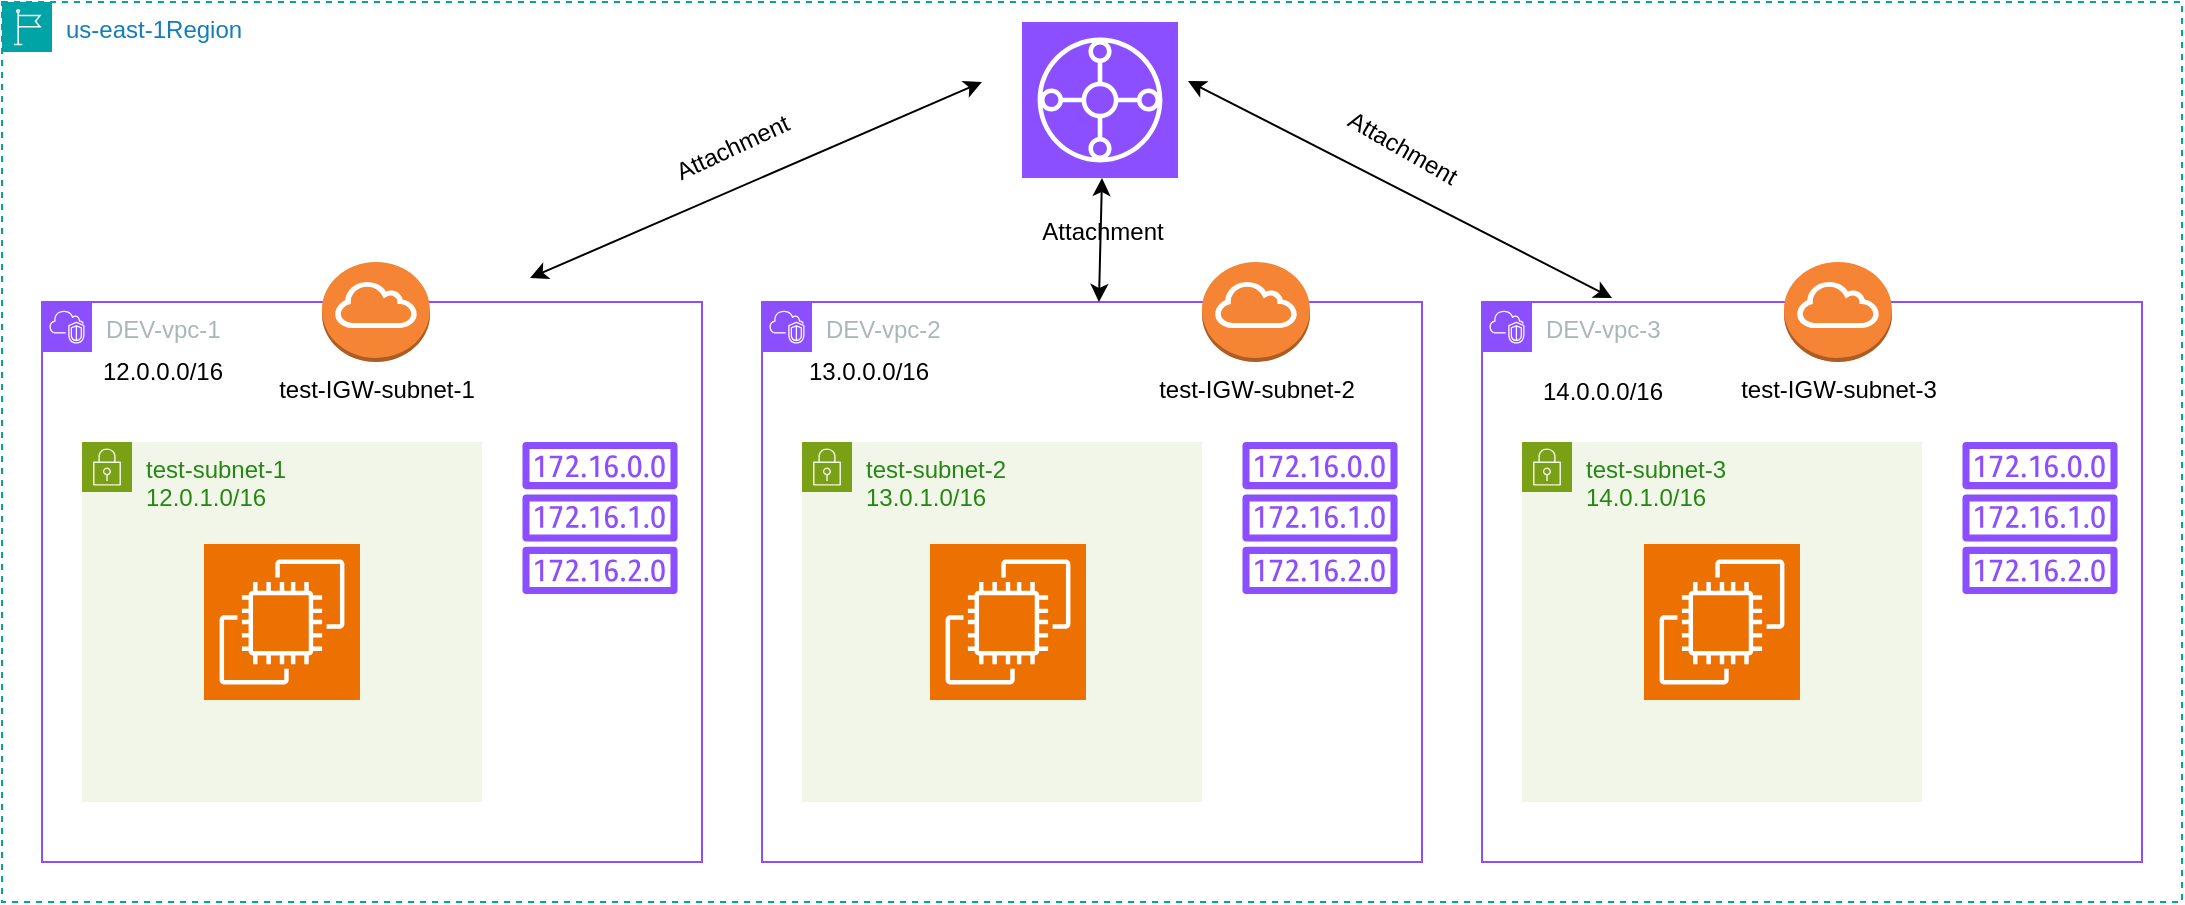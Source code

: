 <mxfile version="22.1.2" type="device">
  <diagram name="Page-1" id="GXH7HksNQJkOH-qJe8ID">
    <mxGraphModel dx="780" dy="496" grid="1" gridSize="10" guides="1" tooltips="1" connect="1" arrows="1" fold="1" page="1" pageScale="1" pageWidth="850" pageHeight="1100" math="0" shadow="0">
      <root>
        <mxCell id="0" />
        <mxCell id="1" parent="0" />
        <mxCell id="y1fXWGU0vIESQ1dCH3lC-1" value="us-east-1Region" style="points=[[0,0],[0.25,0],[0.5,0],[0.75,0],[1,0],[1,0.25],[1,0.5],[1,0.75],[1,1],[0.75,1],[0.5,1],[0.25,1],[0,1],[0,0.75],[0,0.5],[0,0.25]];outlineConnect=0;gradientColor=none;html=1;whiteSpace=wrap;fontSize=12;fontStyle=0;container=1;pointerEvents=0;collapsible=0;recursiveResize=0;shape=mxgraph.aws4.group;grIcon=mxgraph.aws4.group_region;strokeColor=#00A4A6;fillColor=none;verticalAlign=top;align=left;spacingLeft=30;fontColor=#147EBA;dashed=1;" parent="1" vertex="1">
          <mxGeometry x="20" y="10" width="1090" height="450" as="geometry" />
        </mxCell>
        <mxCell id="y1fXWGU0vIESQ1dCH3lC-2" value="DEV-vpc-1" style="points=[[0,0],[0.25,0],[0.5,0],[0.75,0],[1,0],[1,0.25],[1,0.5],[1,0.75],[1,1],[0.75,1],[0.5,1],[0.25,1],[0,1],[0,0.75],[0,0.5],[0,0.25]];outlineConnect=0;gradientColor=none;html=1;whiteSpace=wrap;fontSize=12;fontStyle=0;container=1;pointerEvents=0;collapsible=0;recursiveResize=0;shape=mxgraph.aws4.group;grIcon=mxgraph.aws4.group_vpc2;strokeColor=#8C4FFF;fillColor=none;verticalAlign=top;align=left;spacingLeft=30;fontColor=#AAB7B8;dashed=0;" parent="y1fXWGU0vIESQ1dCH3lC-1" vertex="1">
          <mxGeometry x="20" y="150" width="330" height="280" as="geometry" />
        </mxCell>
        <mxCell id="y1fXWGU0vIESQ1dCH3lC-6" value="test-subnet-1&lt;br&gt;12.0.1.0/16" style="points=[[0,0],[0.25,0],[0.5,0],[0.75,0],[1,0],[1,0.25],[1,0.5],[1,0.75],[1,1],[0.75,1],[0.5,1],[0.25,1],[0,1],[0,0.75],[0,0.5],[0,0.25]];outlineConnect=0;gradientColor=none;html=1;whiteSpace=wrap;fontSize=12;fontStyle=0;container=1;pointerEvents=0;collapsible=0;recursiveResize=0;shape=mxgraph.aws4.group;grIcon=mxgraph.aws4.group_security_group;grStroke=0;strokeColor=#7AA116;fillColor=#F2F6E8;verticalAlign=top;align=left;spacingLeft=30;fontColor=#248814;dashed=0;" parent="y1fXWGU0vIESQ1dCH3lC-2" vertex="1">
          <mxGeometry x="20" y="70" width="200" height="180" as="geometry" />
        </mxCell>
        <mxCell id="y1fXWGU0vIESQ1dCH3lC-39" value="" style="sketch=0;points=[[0,0,0],[0.25,0,0],[0.5,0,0],[0.75,0,0],[1,0,0],[0,1,0],[0.25,1,0],[0.5,1,0],[0.75,1,0],[1,1,0],[0,0.25,0],[0,0.5,0],[0,0.75,0],[1,0.25,0],[1,0.5,0],[1,0.75,0]];outlineConnect=0;fontColor=#232F3E;fillColor=#ED7100;strokeColor=#ffffff;dashed=0;verticalLabelPosition=bottom;verticalAlign=top;align=center;html=1;fontSize=12;fontStyle=0;aspect=fixed;shape=mxgraph.aws4.resourceIcon;resIcon=mxgraph.aws4.ec2;" parent="y1fXWGU0vIESQ1dCH3lC-6" vertex="1">
          <mxGeometry x="61" y="51" width="78" height="78" as="geometry" />
        </mxCell>
        <mxCell id="y1fXWGU0vIESQ1dCH3lC-7" value="test-IGW-subnet-1" style="outlineConnect=0;dashed=0;verticalLabelPosition=bottom;verticalAlign=top;align=center;html=1;shape=mxgraph.aws3.internet_gateway;fillColor=#F58534;gradientColor=none;" parent="y1fXWGU0vIESQ1dCH3lC-2" vertex="1">
          <mxGeometry x="140" y="-20" width="54" height="50" as="geometry" />
        </mxCell>
        <mxCell id="y1fXWGU0vIESQ1dCH3lC-9" value="" style="sketch=0;outlineConnect=0;fontColor=#232F3E;gradientColor=none;fillColor=#8C4FFF;strokeColor=none;dashed=0;verticalLabelPosition=bottom;verticalAlign=top;align=center;html=1;fontSize=12;fontStyle=0;aspect=fixed;pointerEvents=1;shape=mxgraph.aws4.route_table;" parent="y1fXWGU0vIESQ1dCH3lC-2" vertex="1">
          <mxGeometry x="240" y="70" width="78" height="76" as="geometry" />
        </mxCell>
        <mxCell id="y1fXWGU0vIESQ1dCH3lC-43" value="12.0.0.0/16" style="text;html=1;align=center;verticalAlign=middle;resizable=0;points=[];autosize=1;strokeColor=none;fillColor=none;" parent="y1fXWGU0vIESQ1dCH3lC-2" vertex="1">
          <mxGeometry x="20" y="20" width="80" height="30" as="geometry" />
        </mxCell>
        <mxCell id="y1fXWGU0vIESQ1dCH3lC-5" value="&lt;font color=&quot;#ffffff&quot;&gt;test-TG-1&lt;/font&gt;" style="sketch=0;points=[[0,0,0],[0.25,0,0],[0.5,0,0],[0.75,0,0],[1,0,0],[0,1,0],[0.25,1,0],[0.5,1,0],[0.75,1,0],[1,1,0],[0,0.25,0],[0,0.5,0],[0,0.75,0],[1,0.25,0],[1,0.5,0],[1,0.75,0]];outlineConnect=0;fontColor=#232F3E;fillColor=#8C4FFF;strokeColor=#ffffff;dashed=0;verticalLabelPosition=bottom;verticalAlign=top;align=center;html=1;fontSize=12;fontStyle=0;aspect=fixed;shape=mxgraph.aws4.resourceIcon;resIcon=mxgraph.aws4.transit_gateway;" parent="y1fXWGU0vIESQ1dCH3lC-1" vertex="1">
          <mxGeometry x="510" y="10" width="78" height="78" as="geometry" />
        </mxCell>
        <mxCell id="y1fXWGU0vIESQ1dCH3lC-10" value="DEV-vpc-2" style="points=[[0,0],[0.25,0],[0.5,0],[0.75,0],[1,0],[1,0.25],[1,0.5],[1,0.75],[1,1],[0.75,1],[0.5,1],[0.25,1],[0,1],[0,0.75],[0,0.5],[0,0.25]];outlineConnect=0;gradientColor=none;html=1;whiteSpace=wrap;fontSize=12;fontStyle=0;container=1;pointerEvents=0;collapsible=0;recursiveResize=0;shape=mxgraph.aws4.group;grIcon=mxgraph.aws4.group_vpc2;strokeColor=#8C4FFF;fillColor=none;verticalAlign=top;align=left;spacingLeft=30;fontColor=#AAB7B8;dashed=0;" parent="y1fXWGU0vIESQ1dCH3lC-1" vertex="1">
          <mxGeometry x="380" y="150" width="330" height="280" as="geometry" />
        </mxCell>
        <mxCell id="y1fXWGU0vIESQ1dCH3lC-11" value="test-subnet-2&lt;br&gt;13.0.1.0/16" style="points=[[0,0],[0.25,0],[0.5,0],[0.75,0],[1,0],[1,0.25],[1,0.5],[1,0.75],[1,1],[0.75,1],[0.5,1],[0.25,1],[0,1],[0,0.75],[0,0.5],[0,0.25]];outlineConnect=0;gradientColor=none;html=1;whiteSpace=wrap;fontSize=12;fontStyle=0;container=1;pointerEvents=0;collapsible=0;recursiveResize=0;shape=mxgraph.aws4.group;grIcon=mxgraph.aws4.group_security_group;grStroke=0;strokeColor=#7AA116;fillColor=#F2F6E8;verticalAlign=top;align=left;spacingLeft=30;fontColor=#248814;dashed=0;" parent="y1fXWGU0vIESQ1dCH3lC-10" vertex="1">
          <mxGeometry x="20" y="70" width="200" height="180" as="geometry" />
        </mxCell>
        <mxCell id="y1fXWGU0vIESQ1dCH3lC-41" value="" style="sketch=0;points=[[0,0,0],[0.25,0,0],[0.5,0,0],[0.75,0,0],[1,0,0],[0,1,0],[0.25,1,0],[0.5,1,0],[0.75,1,0],[1,1,0],[0,0.25,0],[0,0.5,0],[0,0.75,0],[1,0.25,0],[1,0.5,0],[1,0.75,0]];outlineConnect=0;fontColor=#232F3E;fillColor=#ED7100;strokeColor=#ffffff;dashed=0;verticalLabelPosition=bottom;verticalAlign=top;align=center;html=1;fontSize=12;fontStyle=0;aspect=fixed;shape=mxgraph.aws4.resourceIcon;resIcon=mxgraph.aws4.ec2;" parent="y1fXWGU0vIESQ1dCH3lC-11" vertex="1">
          <mxGeometry x="64" y="51" width="78" height="78" as="geometry" />
        </mxCell>
        <mxCell id="y1fXWGU0vIESQ1dCH3lC-12" value="test-IGW-subnet-2" style="outlineConnect=0;dashed=0;verticalLabelPosition=bottom;verticalAlign=top;align=center;html=1;shape=mxgraph.aws3.internet_gateway;fillColor=#F58534;gradientColor=none;" parent="y1fXWGU0vIESQ1dCH3lC-10" vertex="1">
          <mxGeometry x="220" y="-20" width="54" height="50" as="geometry" />
        </mxCell>
        <mxCell id="y1fXWGU0vIESQ1dCH3lC-13" value="" style="sketch=0;outlineConnect=0;fontColor=#232F3E;gradientColor=none;fillColor=#8C4FFF;strokeColor=none;dashed=0;verticalLabelPosition=bottom;verticalAlign=top;align=center;html=1;fontSize=12;fontStyle=0;aspect=fixed;pointerEvents=1;shape=mxgraph.aws4.route_table;" parent="y1fXWGU0vIESQ1dCH3lC-10" vertex="1">
          <mxGeometry x="240" y="70" width="78" height="76" as="geometry" />
        </mxCell>
        <mxCell id="y1fXWGU0vIESQ1dCH3lC-44" value="13.0.0.0/16" style="text;html=1;align=center;verticalAlign=middle;resizable=0;points=[];autosize=1;strokeColor=none;fillColor=none;" parent="y1fXWGU0vIESQ1dCH3lC-10" vertex="1">
          <mxGeometry x="13" y="20" width="80" height="30" as="geometry" />
        </mxCell>
        <mxCell id="y1fXWGU0vIESQ1dCH3lC-14" value="DEV-vpc-3" style="points=[[0,0],[0.25,0],[0.5,0],[0.75,0],[1,0],[1,0.25],[1,0.5],[1,0.75],[1,1],[0.75,1],[0.5,1],[0.25,1],[0,1],[0,0.75],[0,0.5],[0,0.25]];outlineConnect=0;gradientColor=none;html=1;whiteSpace=wrap;fontSize=12;fontStyle=0;container=1;pointerEvents=0;collapsible=0;recursiveResize=0;shape=mxgraph.aws4.group;grIcon=mxgraph.aws4.group_vpc2;strokeColor=#8C4FFF;fillColor=none;verticalAlign=top;align=left;spacingLeft=30;fontColor=#AAB7B8;dashed=0;" parent="y1fXWGU0vIESQ1dCH3lC-1" vertex="1">
          <mxGeometry x="740" y="150" width="330" height="280" as="geometry" />
        </mxCell>
        <mxCell id="y1fXWGU0vIESQ1dCH3lC-15" value="test-subnet-3&lt;br&gt;14.0.1.0/16" style="points=[[0,0],[0.25,0],[0.5,0],[0.75,0],[1,0],[1,0.25],[1,0.5],[1,0.75],[1,1],[0.75,1],[0.5,1],[0.25,1],[0,1],[0,0.75],[0,0.5],[0,0.25]];outlineConnect=0;gradientColor=none;html=1;whiteSpace=wrap;fontSize=12;fontStyle=0;container=1;pointerEvents=0;collapsible=0;recursiveResize=0;shape=mxgraph.aws4.group;grIcon=mxgraph.aws4.group_security_group;grStroke=0;strokeColor=#7AA116;fillColor=#F2F6E8;verticalAlign=top;align=left;spacingLeft=30;fontColor=#248814;dashed=0;" parent="y1fXWGU0vIESQ1dCH3lC-14" vertex="1">
          <mxGeometry x="20" y="70" width="200" height="180" as="geometry" />
        </mxCell>
        <mxCell id="y1fXWGU0vIESQ1dCH3lC-42" value="" style="sketch=0;points=[[0,0,0],[0.25,0,0],[0.5,0,0],[0.75,0,0],[1,0,0],[0,1,0],[0.25,1,0],[0.5,1,0],[0.75,1,0],[1,1,0],[0,0.25,0],[0,0.5,0],[0,0.75,0],[1,0.25,0],[1,0.5,0],[1,0.75,0]];outlineConnect=0;fontColor=#232F3E;fillColor=#ED7100;strokeColor=#ffffff;dashed=0;verticalLabelPosition=bottom;verticalAlign=top;align=center;html=1;fontSize=12;fontStyle=0;aspect=fixed;shape=mxgraph.aws4.resourceIcon;resIcon=mxgraph.aws4.ec2;" parent="y1fXWGU0vIESQ1dCH3lC-15" vertex="1">
          <mxGeometry x="61" y="51" width="78" height="78" as="geometry" />
        </mxCell>
        <mxCell id="y1fXWGU0vIESQ1dCH3lC-16" value="test-IGW-subnet-3" style="outlineConnect=0;dashed=0;verticalLabelPosition=bottom;verticalAlign=top;align=center;html=1;shape=mxgraph.aws3.internet_gateway;fillColor=#F58534;gradientColor=none;" parent="y1fXWGU0vIESQ1dCH3lC-14" vertex="1">
          <mxGeometry x="151" y="-20" width="54" height="50" as="geometry" />
        </mxCell>
        <mxCell id="y1fXWGU0vIESQ1dCH3lC-17" value="" style="sketch=0;outlineConnect=0;fontColor=#232F3E;gradientColor=none;fillColor=#8C4FFF;strokeColor=none;dashed=0;verticalLabelPosition=bottom;verticalAlign=top;align=center;html=1;fontSize=12;fontStyle=0;aspect=fixed;pointerEvents=1;shape=mxgraph.aws4.route_table;" parent="y1fXWGU0vIESQ1dCH3lC-14" vertex="1">
          <mxGeometry x="240" y="70" width="78" height="76" as="geometry" />
        </mxCell>
        <mxCell id="y1fXWGU0vIESQ1dCH3lC-45" value="14.0.0.0/16" style="text;html=1;align=center;verticalAlign=middle;resizable=0;points=[];autosize=1;strokeColor=none;fillColor=none;" parent="y1fXWGU0vIESQ1dCH3lC-14" vertex="1">
          <mxGeometry x="20" y="30" width="80" height="30" as="geometry" />
        </mxCell>
        <mxCell id="y1fXWGU0vIESQ1dCH3lC-31" value="" style="endArrow=classic;startArrow=classic;html=1;rounded=0;" parent="y1fXWGU0vIESQ1dCH3lC-1" edge="1">
          <mxGeometry width="50" height="50" relative="1" as="geometry">
            <mxPoint x="264" y="138" as="sourcePoint" />
            <mxPoint x="490" y="40" as="targetPoint" />
          </mxGeometry>
        </mxCell>
        <mxCell id="y1fXWGU0vIESQ1dCH3lC-33" value="" style="endArrow=classic;startArrow=classic;html=1;rounded=0;entryX=1;entryY=0.25;entryDx=0;entryDy=0;entryPerimeter=0;" parent="y1fXWGU0vIESQ1dCH3lC-1" edge="1">
          <mxGeometry width="50" height="50" relative="1" as="geometry">
            <mxPoint x="805" y="148" as="sourcePoint" />
            <mxPoint x="593.0" y="39.5" as="targetPoint" />
          </mxGeometry>
        </mxCell>
        <mxCell id="y1fXWGU0vIESQ1dCH3lC-32" value="" style="endArrow=classic;startArrow=classic;html=1;rounded=0;" parent="y1fXWGU0vIESQ1dCH3lC-1" source="y1fXWGU0vIESQ1dCH3lC-10" edge="1">
          <mxGeometry width="50" height="50" relative="1" as="geometry">
            <mxPoint x="500" y="138" as="sourcePoint" />
            <mxPoint x="550" y="88" as="targetPoint" />
          </mxGeometry>
        </mxCell>
        <mxCell id="y1fXWGU0vIESQ1dCH3lC-35" value="Attachment" style="text;html=1;align=center;verticalAlign=middle;resizable=0;points=[];autosize=1;strokeColor=none;fillColor=none;rotation=-25;" parent="y1fXWGU0vIESQ1dCH3lC-1" vertex="1">
          <mxGeometry x="325" y="58" width="80" height="30" as="geometry" />
        </mxCell>
        <mxCell id="y1fXWGU0vIESQ1dCH3lC-36" value="Attachment" style="text;html=1;align=center;verticalAlign=middle;resizable=0;points=[];autosize=1;strokeColor=none;fillColor=none;rotation=30;" parent="y1fXWGU0vIESQ1dCH3lC-1" vertex="1">
          <mxGeometry x="660" y="58" width="80" height="30" as="geometry" />
        </mxCell>
        <mxCell id="y1fXWGU0vIESQ1dCH3lC-37" value="Attachment" style="text;html=1;align=center;verticalAlign=middle;resizable=0;points=[];autosize=1;strokeColor=none;fillColor=none;rotation=0;" parent="y1fXWGU0vIESQ1dCH3lC-1" vertex="1">
          <mxGeometry x="510" y="100" width="80" height="30" as="geometry" />
        </mxCell>
      </root>
    </mxGraphModel>
  </diagram>
</mxfile>
